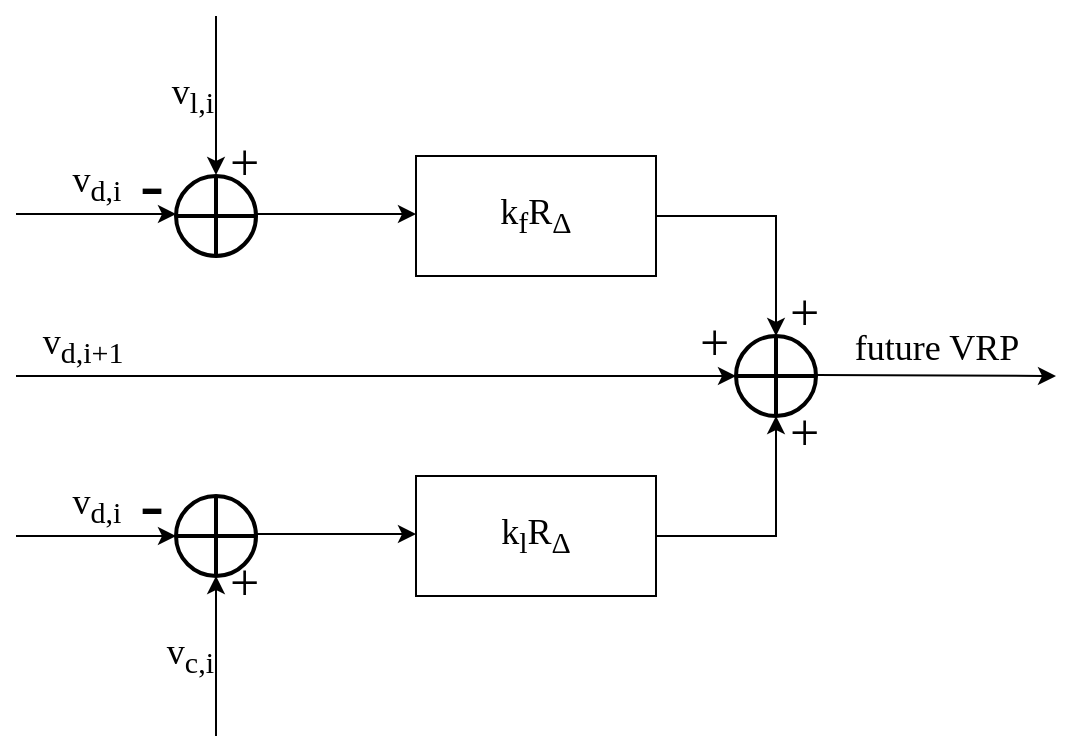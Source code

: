 <mxfile version="12.1.3" pages="1"><diagram id="iXrP5YXTfBPJkDzgRhAm" name="Page-1"><mxGraphModel dx="2052" dy="835" grid="1" gridSize="10" guides="1" tooltips="1" connect="1" arrows="1" fold="1" page="1" pageScale="1" pageWidth="3300" pageHeight="4681" math="0" shadow="0"><root><mxCell id="0"/><mxCell id="1" parent="0"/><mxCell id="Dq-I3fKh4lahv346vh-u-29" value="" style="verticalLabelPosition=bottom;verticalAlign=top;html=1;strokeWidth=2;shape=mxgraph.flowchart.summing_function;fontFamily=Computer Modern;fontSize=18;" vertex="1" parent="1"><mxGeometry x="600" y="240" width="40" height="40" as="geometry"/></mxCell><mxCell id="Dq-I3fKh4lahv346vh-u-32" value="&lt;font style=&quot;font-size: 36px&quot;&gt;-&lt;/font&gt;" style="text;html=1;resizable=0;points=[];autosize=1;align=left;verticalAlign=top;spacingTop=-4;fontSize=18;fontFamily=Computer Modern;" vertex="1" parent="1"><mxGeometry x="580" y="220" width="30" height="30" as="geometry"/></mxCell><mxCell id="Dq-I3fKh4lahv346vh-u-33" value="v&lt;sub&gt;l,i&lt;/sub&gt;" style="endArrow=classic;html=1;fontFamily=Computer Modern;fontSize=18;labelPosition=left;verticalLabelPosition=middle;align=right;verticalAlign=middle;" edge="1" parent="1"><mxGeometry width="50" height="50" relative="1" as="geometry"><mxPoint x="620" y="160" as="sourcePoint"/><mxPoint x="620" y="239.5" as="targetPoint"/></mxGeometry></mxCell><mxCell id="Dq-I3fKh4lahv346vh-u-34" value="&lt;font style=&quot;font-size: 26px&quot;&gt;+&lt;/font&gt;" style="text;html=1;resizable=0;points=[];autosize=1;align=left;verticalAlign=top;spacingTop=-4;fontSize=18;fontFamily=Computer Modern;" vertex="1" parent="1"><mxGeometry x="625" y="215" width="30" height="30" as="geometry"/></mxCell><mxCell id="Dq-I3fKh4lahv346vh-u-36" value="" style="endArrow=classic;html=1;fontFamily=Computer Modern;fontSize=18;" edge="1" parent="1"><mxGeometry width="50" height="50" relative="1" as="geometry"><mxPoint x="640" y="259" as="sourcePoint"/><mxPoint x="720" y="259" as="targetPoint"/></mxGeometry></mxCell><mxCell id="Dq-I3fKh4lahv346vh-u-42" value="k&lt;sub&gt;f&lt;/sub&gt;R&lt;sub&gt;Δ&lt;br&gt;&lt;/sub&gt;" style="rounded=0;whiteSpace=wrap;html=1;fontFamily=Computer Modern;fontSize=18;" vertex="1" parent="1"><mxGeometry x="720" y="230" width="120" height="60" as="geometry"/></mxCell><mxCell id="Dq-I3fKh4lahv346vh-u-43" value="" style="verticalLabelPosition=bottom;verticalAlign=top;html=1;strokeWidth=2;shape=mxgraph.flowchart.summing_function;fontFamily=Computer Modern;fontSize=18;" vertex="1" parent="1"><mxGeometry x="600" y="400" width="40" height="40" as="geometry"/></mxCell><mxCell id="Dq-I3fKh4lahv346vh-u-44" value="&lt;font style=&quot;font-size: 36px&quot;&gt;-&lt;/font&gt;" style="text;html=1;resizable=0;points=[];autosize=1;align=left;verticalAlign=top;spacingTop=-4;fontSize=18;fontFamily=Computer Modern;" vertex="1" parent="1"><mxGeometry x="580" y="380" width="30" height="30" as="geometry"/></mxCell><mxCell id="Dq-I3fKh4lahv346vh-u-45" value="v&lt;sub&gt;c,i&lt;/sub&gt;" style="endArrow=classic;html=1;fontFamily=Computer Modern;fontSize=18;labelPosition=left;verticalLabelPosition=middle;align=right;verticalAlign=middle;" edge="1" parent="1"><mxGeometry width="50" height="50" relative="1" as="geometry"><mxPoint x="620" y="520" as="sourcePoint"/><mxPoint x="620" y="440" as="targetPoint"/></mxGeometry></mxCell><mxCell id="Dq-I3fKh4lahv346vh-u-46" value="&lt;font style=&quot;font-size: 26px&quot;&gt;+&lt;/font&gt;" style="text;html=1;resizable=0;points=[];autosize=1;align=left;verticalAlign=top;spacingTop=-4;fontSize=18;fontFamily=Computer Modern;" vertex="1" parent="1"><mxGeometry x="625" y="425" width="30" height="30" as="geometry"/></mxCell><mxCell id="Dq-I3fKh4lahv346vh-u-47" value="" style="endArrow=classic;html=1;fontFamily=Computer Modern;fontSize=18;" edge="1" parent="1"><mxGeometry width="50" height="50" relative="1" as="geometry"><mxPoint x="640" y="419" as="sourcePoint"/><mxPoint x="720" y="419" as="targetPoint"/></mxGeometry></mxCell><mxCell id="Dq-I3fKh4lahv346vh-u-49" value="k&lt;sub&gt;l&lt;/sub&gt;R&lt;sub&gt;Δ&lt;br&gt;&lt;/sub&gt;" style="rounded=0;whiteSpace=wrap;html=1;fontFamily=Computer Modern;fontSize=18;" vertex="1" parent="1"><mxGeometry x="720" y="390" width="120" height="60" as="geometry"/></mxCell><mxCell id="Dq-I3fKh4lahv346vh-u-50" value="v&lt;sub&gt;d,i+1&lt;/sub&gt;" style="endArrow=classic;html=1;fontFamily=Computer Modern;fontSize=18;labelPosition=center;verticalLabelPosition=top;align=center;verticalAlign=bottom;" edge="1" parent="1"><mxGeometry x="-0.818" width="50" height="50" relative="1" as="geometry"><mxPoint x="520" y="340" as="sourcePoint"/><mxPoint x="880" y="340" as="targetPoint"/><mxPoint as="offset"/></mxGeometry></mxCell><mxCell id="Dq-I3fKh4lahv346vh-u-51" value="" style="verticalLabelPosition=bottom;verticalAlign=top;html=1;strokeWidth=2;shape=mxgraph.flowchart.summing_function;fontFamily=Computer Modern;fontSize=18;" vertex="1" parent="1"><mxGeometry x="880" y="320" width="40" height="40" as="geometry"/></mxCell><mxCell id="Dq-I3fKh4lahv346vh-u-52" value="v&lt;sub&gt;d,i&lt;br&gt;&lt;/sub&gt;" style="endArrow=classic;html=1;fontFamily=Computer Modern;fontSize=18;labelPosition=center;verticalLabelPosition=top;align=center;verticalAlign=bottom;" edge="1" parent="1"><mxGeometry width="50" height="50" relative="1" as="geometry"><mxPoint x="520" y="259" as="sourcePoint"/><mxPoint x="600" y="259" as="targetPoint"/><mxPoint as="offset"/></mxGeometry></mxCell><mxCell id="Dq-I3fKh4lahv346vh-u-53" value="v&lt;sub&gt;d,i&lt;br&gt;&lt;/sub&gt;" style="endArrow=classic;html=1;fontFamily=Computer Modern;fontSize=18;labelPosition=center;verticalLabelPosition=top;align=center;verticalAlign=bottom;" edge="1" parent="1"><mxGeometry width="50" height="50" relative="1" as="geometry"><mxPoint x="520" y="420" as="sourcePoint"/><mxPoint x="600" y="420" as="targetPoint"/><mxPoint as="offset"/></mxGeometry></mxCell><mxCell id="Dq-I3fKh4lahv346vh-u-54" value="" style="endArrow=classic;html=1;fontFamily=Computer Modern;fontSize=18;entryX=0.5;entryY=0;entryDx=0;entryDy=0;entryPerimeter=0;rounded=0;" edge="1" parent="1" target="Dq-I3fKh4lahv346vh-u-51"><mxGeometry width="50" height="50" relative="1" as="geometry"><mxPoint x="840" y="260" as="sourcePoint"/><mxPoint x="900" y="260" as="targetPoint"/><Array as="points"><mxPoint x="900" y="260"/></Array></mxGeometry></mxCell><mxCell id="Dq-I3fKh4lahv346vh-u-55" value="" style="endArrow=classic;html=1;fontFamily=Computer Modern;fontSize=18;entryX=0.5;entryY=1;entryDx=0;entryDy=0;entryPerimeter=0;rounded=0;" edge="1" parent="1" target="Dq-I3fKh4lahv346vh-u-51"><mxGeometry width="50" height="50" relative="1" as="geometry"><mxPoint x="840" y="420" as="sourcePoint"/><mxPoint x="890" y="370" as="targetPoint"/><Array as="points"><mxPoint x="900" y="420"/></Array></mxGeometry></mxCell><mxCell id="Dq-I3fKh4lahv346vh-u-56" value="&lt;font style=&quot;font-size: 26px&quot;&gt;+&lt;/font&gt;" style="text;html=1;resizable=0;points=[];autosize=1;align=left;verticalAlign=top;spacingTop=-4;fontSize=18;fontFamily=Computer Modern;" vertex="1" parent="1"><mxGeometry x="905" y="290" width="30" height="30" as="geometry"/></mxCell><mxCell id="Dq-I3fKh4lahv346vh-u-57" value="&lt;font style=&quot;font-size: 26px&quot;&gt;+&lt;/font&gt;" style="text;html=1;resizable=0;points=[];autosize=1;align=left;verticalAlign=top;spacingTop=-4;fontSize=18;fontFamily=Computer Modern;" vertex="1" parent="1"><mxGeometry x="905" y="350" width="30" height="30" as="geometry"/></mxCell><mxCell id="Dq-I3fKh4lahv346vh-u-58" value="&lt;font style=&quot;font-size: 26px&quot;&gt;+&lt;/font&gt;" style="text;html=1;resizable=0;points=[];autosize=1;align=left;verticalAlign=top;spacingTop=-4;fontSize=18;fontFamily=Computer Modern;" vertex="1" parent="1"><mxGeometry x="860" y="305" width="30" height="30" as="geometry"/></mxCell><mxCell id="Dq-I3fKh4lahv346vh-u-59" value="future VRP" style="endArrow=classic;html=1;fontFamily=Computer Modern;fontSize=18;labelPosition=center;verticalLabelPosition=top;align=center;verticalAlign=bottom;" edge="1" parent="1"><mxGeometry width="50" height="50" relative="1" as="geometry"><mxPoint x="920" y="339.5" as="sourcePoint"/><mxPoint x="1040" y="340" as="targetPoint"/><mxPoint as="offset"/></mxGeometry></mxCell></root></mxGraphModel></diagram></mxfile>